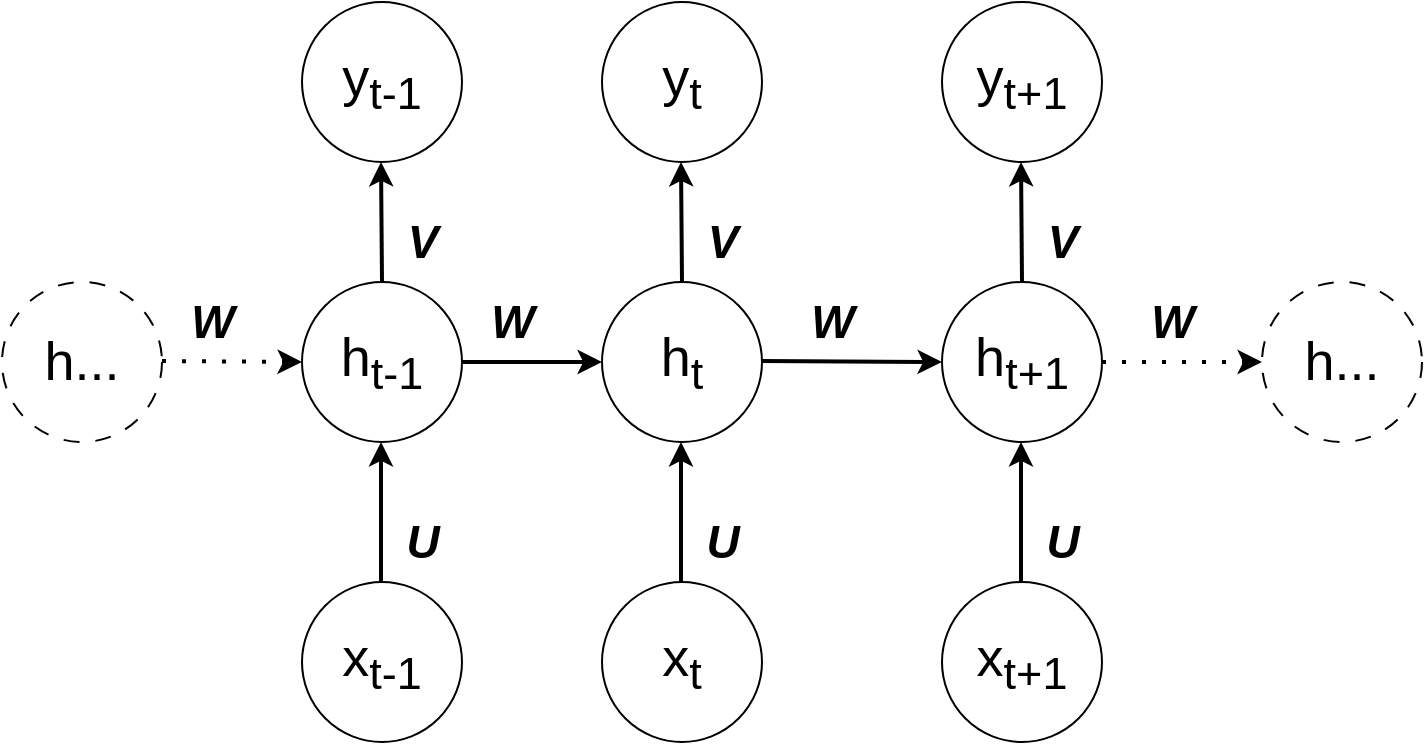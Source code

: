 <mxfile>
    <diagram id="Sp8p5l4mPEXQMfc5Urx5" name="RNN经典结构图">
        <mxGraphModel dx="1173" dy="766" grid="1" gridSize="10" guides="1" tooltips="1" connect="1" arrows="1" fold="1" page="1" pageScale="1" pageWidth="850" pageHeight="1100" math="0" shadow="0">
            <root>
                <mxCell id="0"/>
                <mxCell id="1" parent="0"/>
                <mxCell id="2" value="&lt;font style=&quot;font-size: 27px;&quot;&gt;h...&lt;/font&gt;" style="ellipse;whiteSpace=wrap;html=1;aspect=fixed;dashed=1;dashPattern=8 8;" vertex="1" parent="1">
                    <mxGeometry x="80" y="310" width="80" height="80" as="geometry"/>
                </mxCell>
                <mxCell id="3" value="&lt;font style=&quot;font-size: 27px;&quot;&gt;h&lt;sub&gt;t-1&lt;/sub&gt;&lt;/font&gt;" style="ellipse;whiteSpace=wrap;html=1;aspect=fixed;" vertex="1" parent="1">
                    <mxGeometry x="230" y="310" width="80" height="80" as="geometry"/>
                </mxCell>
                <mxCell id="4" value="&lt;font style=&quot;font-size: 27px;&quot;&gt;h&lt;sub&gt;t&lt;/sub&gt;&lt;/font&gt;" style="ellipse;whiteSpace=wrap;html=1;aspect=fixed;" vertex="1" parent="1">
                    <mxGeometry x="380" y="310" width="80" height="80" as="geometry"/>
                </mxCell>
                <mxCell id="5" value="&lt;font style=&quot;font-size: 27px;&quot;&gt;h&lt;sub&gt;t+1&lt;/sub&gt;&lt;/font&gt;" style="ellipse;whiteSpace=wrap;html=1;aspect=fixed;" vertex="1" parent="1">
                    <mxGeometry x="550" y="310" width="80" height="80" as="geometry"/>
                </mxCell>
                <mxCell id="6" value="&lt;font style=&quot;font-size: 27px;&quot;&gt;h...&lt;/font&gt;" style="ellipse;whiteSpace=wrap;html=1;aspect=fixed;dashed=1;dashPattern=8 8;" vertex="1" parent="1">
                    <mxGeometry x="710" y="310" width="80" height="80" as="geometry"/>
                </mxCell>
                <mxCell id="7" value="&lt;span style=&quot;font-size: 27px;&quot;&gt;y&lt;sub&gt;t-1&lt;/sub&gt;&lt;/span&gt;" style="ellipse;whiteSpace=wrap;html=1;aspect=fixed;" vertex="1" parent="1">
                    <mxGeometry x="230" y="170" width="80" height="80" as="geometry"/>
                </mxCell>
                <mxCell id="8" value="&lt;font style=&quot;font-size: 27px;&quot;&gt;y&lt;sub&gt;t&lt;/sub&gt;&lt;/font&gt;" style="ellipse;whiteSpace=wrap;html=1;aspect=fixed;" vertex="1" parent="1">
                    <mxGeometry x="380" y="170" width="80" height="80" as="geometry"/>
                </mxCell>
                <mxCell id="9" value="&lt;font style=&quot;font-size: 27px;&quot;&gt;y&lt;sub&gt;t+1&lt;/sub&gt;&lt;/font&gt;" style="ellipse;whiteSpace=wrap;html=1;aspect=fixed;" vertex="1" parent="1">
                    <mxGeometry x="550" y="170" width="80" height="80" as="geometry"/>
                </mxCell>
                <mxCell id="10" value="&lt;font style=&quot;font-size: 27px;&quot;&gt;x&lt;sub&gt;t-1&lt;/sub&gt;&lt;/font&gt;" style="ellipse;whiteSpace=wrap;html=1;aspect=fixed;" vertex="1" parent="1">
                    <mxGeometry x="230" y="460" width="80" height="80" as="geometry"/>
                </mxCell>
                <mxCell id="11" value="&lt;font style=&quot;font-size: 27px;&quot;&gt;x&lt;sub&gt;t&lt;/sub&gt;&lt;/font&gt;" style="ellipse;whiteSpace=wrap;html=1;aspect=fixed;" vertex="1" parent="1">
                    <mxGeometry x="380" y="460" width="80" height="80" as="geometry"/>
                </mxCell>
                <mxCell id="12" value="&lt;font style=&quot;font-size: 27px;&quot;&gt;x&lt;sub&gt;t+1&lt;/sub&gt;&lt;/font&gt;" style="ellipse;whiteSpace=wrap;html=1;aspect=fixed;" vertex="1" parent="1">
                    <mxGeometry x="550" y="460" width="80" height="80" as="geometry"/>
                </mxCell>
                <mxCell id="13" value="" style="endArrow=classic;html=1;dashed=1;dashPattern=1 4;strokeWidth=2;" edge="1" parent="1">
                    <mxGeometry width="50" height="50" relative="1" as="geometry">
                        <mxPoint x="160" y="349.5" as="sourcePoint"/>
                        <mxPoint x="230" y="350" as="targetPoint"/>
                    </mxGeometry>
                </mxCell>
                <mxCell id="14" value="" style="endArrow=classic;html=1;dashed=1;dashPattern=1 4;strokeWidth=2;exitX=1;exitY=0.5;exitDx=0;exitDy=0;" edge="1" parent="1" source="5">
                    <mxGeometry width="50" height="50" relative="1" as="geometry">
                        <mxPoint x="640" y="349.5" as="sourcePoint"/>
                        <mxPoint x="710" y="350" as="targetPoint"/>
                    </mxGeometry>
                </mxCell>
                <mxCell id="15" value="" style="endArrow=classic;html=1;strokeWidth=2;" edge="1" parent="1">
                    <mxGeometry width="50" height="50" relative="1" as="geometry">
                        <mxPoint x="269.5" y="460" as="sourcePoint"/>
                        <mxPoint x="269.5" y="390" as="targetPoint"/>
                    </mxGeometry>
                </mxCell>
                <mxCell id="16" value="" style="endArrow=classic;html=1;strokeWidth=2;" edge="1" parent="1">
                    <mxGeometry width="50" height="50" relative="1" as="geometry">
                        <mxPoint x="419.5" y="460" as="sourcePoint"/>
                        <mxPoint x="419.5" y="390" as="targetPoint"/>
                    </mxGeometry>
                </mxCell>
                <mxCell id="17" value="" style="endArrow=classic;html=1;strokeWidth=2;" edge="1" parent="1">
                    <mxGeometry width="50" height="50" relative="1" as="geometry">
                        <mxPoint x="589.5" y="460" as="sourcePoint"/>
                        <mxPoint x="589.5" y="390" as="targetPoint"/>
                    </mxGeometry>
                </mxCell>
                <mxCell id="18" value="" style="endArrow=classic;html=1;strokeWidth=2;" edge="1" parent="1">
                    <mxGeometry width="50" height="50" relative="1" as="geometry">
                        <mxPoint x="590" y="310" as="sourcePoint"/>
                        <mxPoint x="589.5" y="250" as="targetPoint"/>
                    </mxGeometry>
                </mxCell>
                <mxCell id="19" value="" style="endArrow=classic;html=1;strokeWidth=2;" edge="1" parent="1">
                    <mxGeometry width="50" height="50" relative="1" as="geometry">
                        <mxPoint x="420" y="310" as="sourcePoint"/>
                        <mxPoint x="419.5" y="250" as="targetPoint"/>
                    </mxGeometry>
                </mxCell>
                <mxCell id="20" value="" style="endArrow=classic;html=1;strokeWidth=2;" edge="1" parent="1">
                    <mxGeometry width="50" height="50" relative="1" as="geometry">
                        <mxPoint x="310" y="350" as="sourcePoint"/>
                        <mxPoint x="380" y="350" as="targetPoint"/>
                    </mxGeometry>
                </mxCell>
                <mxCell id="21" value="" style="endArrow=classic;html=1;strokeWidth=2;entryX=0;entryY=0.5;entryDx=0;entryDy=0;" edge="1" parent="1" target="5">
                    <mxGeometry width="50" height="50" relative="1" as="geometry">
                        <mxPoint x="460" y="349.5" as="sourcePoint"/>
                        <mxPoint x="530" y="349.5" as="targetPoint"/>
                    </mxGeometry>
                </mxCell>
                <mxCell id="22" value="" style="endArrow=classic;html=1;strokeWidth=2;" edge="1" parent="1">
                    <mxGeometry width="50" height="50" relative="1" as="geometry">
                        <mxPoint x="270" y="310" as="sourcePoint"/>
                        <mxPoint x="269.5" y="250" as="targetPoint"/>
                    </mxGeometry>
                </mxCell>
                <mxCell id="23" value="&lt;b&gt;&lt;font style=&quot;font-size: 23px;&quot;&gt;&lt;i&gt;W&lt;/i&gt;&lt;/font&gt;&lt;/b&gt;" style="text;html=1;align=center;verticalAlign=middle;resizable=0;points=[];autosize=1;strokeColor=none;fillColor=none;" vertex="1" parent="1">
                    <mxGeometry x="160" y="310" width="50" height="40" as="geometry"/>
                </mxCell>
                <mxCell id="24" value="&lt;b&gt;&lt;font style=&quot;font-size: 23px;&quot;&gt;&lt;i&gt;W&lt;/i&gt;&lt;/font&gt;&lt;/b&gt;" style="text;html=1;align=center;verticalAlign=middle;resizable=0;points=[];autosize=1;strokeColor=none;fillColor=none;" vertex="1" parent="1">
                    <mxGeometry x="310" y="310" width="50" height="40" as="geometry"/>
                </mxCell>
                <mxCell id="25" value="&lt;b&gt;&lt;font style=&quot;font-size: 23px;&quot;&gt;&lt;i&gt;W&lt;/i&gt;&lt;/font&gt;&lt;/b&gt;" style="text;html=1;align=center;verticalAlign=middle;resizable=0;points=[];autosize=1;strokeColor=none;fillColor=none;" vertex="1" parent="1">
                    <mxGeometry x="470" y="310" width="50" height="40" as="geometry"/>
                </mxCell>
                <mxCell id="26" value="&lt;b&gt;&lt;font style=&quot;font-size: 23px;&quot;&gt;&lt;i&gt;W&lt;/i&gt;&lt;/font&gt;&lt;/b&gt;" style="text;html=1;align=center;verticalAlign=middle;resizable=0;points=[];autosize=1;strokeColor=none;fillColor=none;" vertex="1" parent="1">
                    <mxGeometry x="640" y="310" width="50" height="40" as="geometry"/>
                </mxCell>
                <mxCell id="27" value="&lt;b&gt;&lt;font style=&quot;font-size: 23px;&quot;&gt;&lt;i&gt;U&lt;/i&gt;&lt;/font&gt;&lt;/b&gt;" style="text;html=1;align=center;verticalAlign=middle;resizable=0;points=[];autosize=1;strokeColor=none;fillColor=none;" vertex="1" parent="1">
                    <mxGeometry x="590" y="420" width="40" height="40" as="geometry"/>
                </mxCell>
                <mxCell id="28" value="&lt;b&gt;&lt;font style=&quot;font-size: 23px;&quot;&gt;&lt;i&gt;U&lt;/i&gt;&lt;/font&gt;&lt;/b&gt;" style="text;html=1;align=center;verticalAlign=middle;resizable=0;points=[];autosize=1;strokeColor=none;fillColor=none;" vertex="1" parent="1">
                    <mxGeometry x="420" y="420" width="40" height="40" as="geometry"/>
                </mxCell>
                <mxCell id="29" value="&lt;b&gt;&lt;font style=&quot;font-size: 23px;&quot;&gt;&lt;i&gt;U&lt;/i&gt;&lt;/font&gt;&lt;/b&gt;" style="text;html=1;align=center;verticalAlign=middle;resizable=0;points=[];autosize=1;strokeColor=none;fillColor=none;" vertex="1" parent="1">
                    <mxGeometry x="270" y="420" width="40" height="40" as="geometry"/>
                </mxCell>
                <mxCell id="30" value="&lt;b&gt;&lt;font style=&quot;font-size: 23px;&quot;&gt;&lt;i&gt;V&lt;/i&gt;&lt;/font&gt;&lt;/b&gt;" style="text;html=1;align=center;verticalAlign=middle;resizable=0;points=[];autosize=1;strokeColor=none;fillColor=none;" vertex="1" parent="1">
                    <mxGeometry x="270" y="270" width="40" height="40" as="geometry"/>
                </mxCell>
                <mxCell id="31" value="&lt;b&gt;&lt;font style=&quot;font-size: 23px;&quot;&gt;&lt;i&gt;V&lt;/i&gt;&lt;/font&gt;&lt;/b&gt;" style="text;html=1;align=center;verticalAlign=middle;resizable=0;points=[];autosize=1;strokeColor=none;fillColor=none;" vertex="1" parent="1">
                    <mxGeometry x="420" y="270" width="40" height="40" as="geometry"/>
                </mxCell>
                <mxCell id="32" value="&lt;b&gt;&lt;font style=&quot;font-size: 23px;&quot;&gt;&lt;i&gt;V&lt;/i&gt;&lt;/font&gt;&lt;/b&gt;" style="text;html=1;align=center;verticalAlign=middle;resizable=0;points=[];autosize=1;strokeColor=none;fillColor=none;" vertex="1" parent="1">
                    <mxGeometry x="590" y="270" width="40" height="40" as="geometry"/>
                </mxCell>
            </root>
        </mxGraphModel>
    </diagram>
</mxfile>